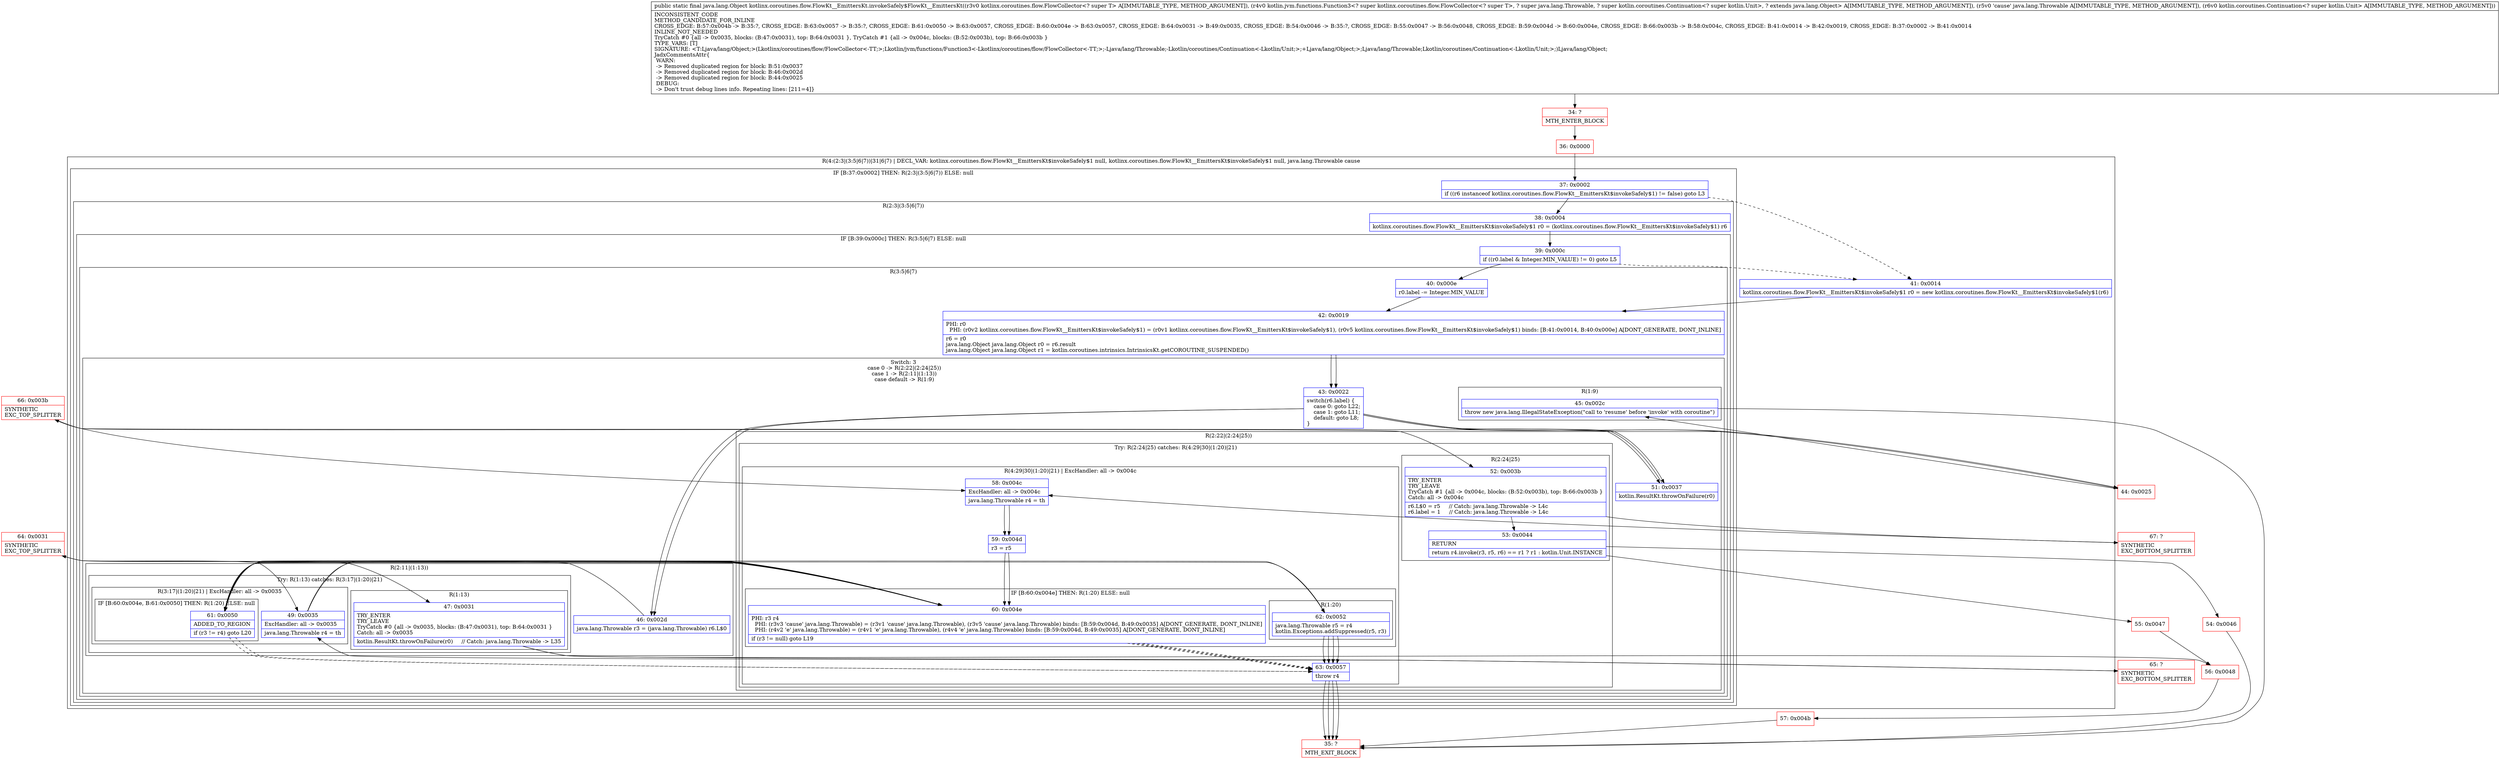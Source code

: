 digraph "CFG forkotlinx.coroutines.flow.FlowKt__EmittersKt.invokeSafely$FlowKt__EmittersKt(Lkotlinx\/coroutines\/flow\/FlowCollector;Lkotlin\/jvm\/functions\/Function3;Ljava\/lang\/Throwable;Lkotlin\/coroutines\/Continuation;)Ljava\/lang\/Object;" {
subgraph cluster_Region_1517299102 {
label = "R(4:(2:3|(3:5|6|7))|31|6|7) | DECL_VAR: kotlinx.coroutines.flow.FlowKt__EmittersKt$invokeSafely$1 null, kotlinx.coroutines.flow.FlowKt__EmittersKt$invokeSafely$1 null, java.lang.Throwable cause\l";
node [shape=record,color=blue];
subgraph cluster_IfRegion_1492611547 {
label = "IF [B:37:0x0002] THEN: R(2:3|(3:5|6|7)) ELSE: null";
node [shape=record,color=blue];
Node_37 [shape=record,label="{37\:\ 0x0002|if ((r6 instanceof kotlinx.coroutines.flow.FlowKt__EmittersKt$invokeSafely$1) != false) goto L3\l}"];
subgraph cluster_Region_1796610947 {
label = "R(2:3|(3:5|6|7))";
node [shape=record,color=blue];
Node_38 [shape=record,label="{38\:\ 0x0004|kotlinx.coroutines.flow.FlowKt__EmittersKt$invokeSafely$1 r0 = (kotlinx.coroutines.flow.FlowKt__EmittersKt$invokeSafely$1) r6\l}"];
subgraph cluster_IfRegion_1087371119 {
label = "IF [B:39:0x000c] THEN: R(3:5|6|7) ELSE: null";
node [shape=record,color=blue];
Node_39 [shape=record,label="{39\:\ 0x000c|if ((r0.label & Integer.MIN_VALUE) != 0) goto L5\l}"];
subgraph cluster_Region_1718095010 {
label = "R(3:5|6|7)";
node [shape=record,color=blue];
Node_40 [shape=record,label="{40\:\ 0x000e|r0.label \-= Integer.MIN_VALUE\l}"];
Node_42 [shape=record,label="{42\:\ 0x0019|PHI: r0 \l  PHI: (r0v2 kotlinx.coroutines.flow.FlowKt__EmittersKt$invokeSafely$1) = (r0v1 kotlinx.coroutines.flow.FlowKt__EmittersKt$invokeSafely$1), (r0v5 kotlinx.coroutines.flow.FlowKt__EmittersKt$invokeSafely$1) binds: [B:41:0x0014, B:40:0x000e] A[DONT_GENERATE, DONT_INLINE]\l|r6 = r0\ljava.lang.Object java.lang.Object r0 = r6.result\ljava.lang.Object java.lang.Object r1 = kotlin.coroutines.intrinsics.IntrinsicsKt.getCOROUTINE_SUSPENDED()\l}"];
subgraph cluster_SwitchRegion_1981022345 {
label = "Switch: 3
 case 0 -> R(2:22|(2:24|25))
 case 1 -> R(2:11|(1:13))
 case default -> R(1:9)";
node [shape=record,color=blue];
Node_43 [shape=record,label="{43\:\ 0x0022|switch(r6.label) \{\l    case 0: goto L22;\l    case 1: goto L11;\l    default: goto L8;\l\}\l}"];
subgraph cluster_Region_107943560 {
label = "R(2:22|(2:24|25))";
node [shape=record,color=blue];
Node_51 [shape=record,label="{51\:\ 0x0037|kotlin.ResultKt.throwOnFailure(r0)\l}"];
subgraph cluster_TryCatchRegion_526089506 {
label = "Try: R(2:24|25) catches: R(4:29|30|(1:20)|21)";
node [shape=record,color=blue];
subgraph cluster_Region_756258560 {
label = "R(2:24|25)";
node [shape=record,color=blue];
Node_52 [shape=record,label="{52\:\ 0x003b|TRY_ENTER\lTRY_LEAVE\lTryCatch #1 \{all \-\> 0x004c, blocks: (B:52:0x003b), top: B:66:0x003b \}\lCatch: all \-\> 0x004c\l|r6.L$0 = r5     \/\/ Catch: java.lang.Throwable \-\> L4c\lr6.label = 1     \/\/ Catch: java.lang.Throwable \-\> L4c\l}"];
Node_53 [shape=record,label="{53\:\ 0x0044|RETURN\l|return r4.invoke(r3, r5, r6) == r1 ? r1 : kotlin.Unit.INSTANCE\l}"];
}
subgraph cluster_Region_1405791317 {
label = "R(4:29|30|(1:20)|21) | ExcHandler: all \-\> 0x004c\l";
node [shape=record,color=blue];
Node_58 [shape=record,label="{58\:\ 0x004c|ExcHandler: all \-\> 0x004c\l|java.lang.Throwable r4 = th\l}"];
Node_59 [shape=record,label="{59\:\ 0x004d|r3 = r5\l}"];
subgraph cluster_IfRegion_422600289 {
label = "IF [B:60:0x004e] THEN: R(1:20) ELSE: null";
node [shape=record,color=blue];
Node_60 [shape=record,label="{60\:\ 0x004e|PHI: r3 r4 \l  PHI: (r3v3 'cause' java.lang.Throwable) = (r3v1 'cause' java.lang.Throwable), (r3v5 'cause' java.lang.Throwable) binds: [B:59:0x004d, B:49:0x0035] A[DONT_GENERATE, DONT_INLINE]\l  PHI: (r4v2 'e' java.lang.Throwable) = (r4v1 'e' java.lang.Throwable), (r4v4 'e' java.lang.Throwable) binds: [B:59:0x004d, B:49:0x0035] A[DONT_GENERATE, DONT_INLINE]\l|if (r3 != null) goto L19\l}"];
subgraph cluster_Region_1239128388 {
label = "R(1:20)";
node [shape=record,color=blue];
Node_62 [shape=record,label="{62\:\ 0x0052|java.lang.Throwable r5 = r4\lkotlin.Exceptions.addSuppressed(r5, r3)\l}"];
}
}
Node_63 [shape=record,label="{63\:\ 0x0057|throw r4\l}"];
}
}
}
subgraph cluster_Region_1988250402 {
label = "R(2:11|(1:13))";
node [shape=record,color=blue];
Node_46 [shape=record,label="{46\:\ 0x002d|java.lang.Throwable r3 = (java.lang.Throwable) r6.L$0\l}"];
subgraph cluster_TryCatchRegion_2049613109 {
label = "Try: R(1:13) catches: R(3:17|(1:20)|21)";
node [shape=record,color=blue];
subgraph cluster_Region_938814162 {
label = "R(1:13)";
node [shape=record,color=blue];
Node_47 [shape=record,label="{47\:\ 0x0031|TRY_ENTER\lTRY_LEAVE\lTryCatch #0 \{all \-\> 0x0035, blocks: (B:47:0x0031), top: B:64:0x0031 \}\lCatch: all \-\> 0x0035\l|kotlin.ResultKt.throwOnFailure(r0)     \/\/ Catch: java.lang.Throwable \-\> L35\l}"];
}
subgraph cluster_Region_1172404624 {
label = "R(3:17|(1:20)|21) | ExcHandler: all \-\> 0x0035\l";
node [shape=record,color=blue];
Node_49 [shape=record,label="{49\:\ 0x0035|ExcHandler: all \-\> 0x0035\l|java.lang.Throwable r4 = th\l}"];
subgraph cluster_IfRegion_26717795 {
label = "IF [B:60:0x004e, B:61:0x0050] THEN: R(1:20) ELSE: null";
node [shape=record,color=blue];
Node_60 [shape=record,label="{60\:\ 0x004e|PHI: r3 r4 \l  PHI: (r3v3 'cause' java.lang.Throwable) = (r3v1 'cause' java.lang.Throwable), (r3v5 'cause' java.lang.Throwable) binds: [B:59:0x004d, B:49:0x0035] A[DONT_GENERATE, DONT_INLINE]\l  PHI: (r4v2 'e' java.lang.Throwable) = (r4v1 'e' java.lang.Throwable), (r4v4 'e' java.lang.Throwable) binds: [B:59:0x004d, B:49:0x0035] A[DONT_GENERATE, DONT_INLINE]\l|if (r3 != null) goto L19\l}"];
Node_61 [shape=record,label="{61\:\ 0x0050|ADDED_TO_REGION\l|if (r3 != r4) goto L20\l}"];
subgraph cluster_Region_931007905 {
label = "R(1:20)";
node [shape=record,color=blue];
Node_62 [shape=record,label="{62\:\ 0x0052|java.lang.Throwable r5 = r4\lkotlin.Exceptions.addSuppressed(r5, r3)\l}"];
}
}
Node_63 [shape=record,label="{63\:\ 0x0057|throw r4\l}"];
}
}
}
subgraph cluster_Region_441396070 {
label = "R(1:9)";
node [shape=record,color=blue];
Node_45 [shape=record,label="{45\:\ 0x002c|throw new java.lang.IllegalStateException(\"call to 'resume' before 'invoke' with coroutine\")\l}"];
}
}
}
}
}
}
Node_41 [shape=record,label="{41\:\ 0x0014|kotlinx.coroutines.flow.FlowKt__EmittersKt$invokeSafely$1 r0 = new kotlinx.coroutines.flow.FlowKt__EmittersKt$invokeSafely$1(r6)\l}"];
Node_42 [shape=record,label="{42\:\ 0x0019|PHI: r0 \l  PHI: (r0v2 kotlinx.coroutines.flow.FlowKt__EmittersKt$invokeSafely$1) = (r0v1 kotlinx.coroutines.flow.FlowKt__EmittersKt$invokeSafely$1), (r0v5 kotlinx.coroutines.flow.FlowKt__EmittersKt$invokeSafely$1) binds: [B:41:0x0014, B:40:0x000e] A[DONT_GENERATE, DONT_INLINE]\l|r6 = r0\ljava.lang.Object java.lang.Object r0 = r6.result\ljava.lang.Object java.lang.Object r1 = kotlin.coroutines.intrinsics.IntrinsicsKt.getCOROUTINE_SUSPENDED()\l}"];
subgraph cluster_SwitchRegion_1344881740 {
label = "Switch: 0";
node [shape=record,color=blue];
Node_43 [shape=record,label="{43\:\ 0x0022|switch(r6.label) \{\l    case 0: goto L22;\l    case 1: goto L11;\l    default: goto L8;\l\}\l}"];
}
}
subgraph cluster_Region_1172404624 {
label = "R(3:17|(1:20)|21) | ExcHandler: all \-\> 0x0035\l";
node [shape=record,color=blue];
Node_49 [shape=record,label="{49\:\ 0x0035|ExcHandler: all \-\> 0x0035\l|java.lang.Throwable r4 = th\l}"];
subgraph cluster_IfRegion_26717795 {
label = "IF [B:60:0x004e, B:61:0x0050] THEN: R(1:20) ELSE: null";
node [shape=record,color=blue];
Node_60 [shape=record,label="{60\:\ 0x004e|PHI: r3 r4 \l  PHI: (r3v3 'cause' java.lang.Throwable) = (r3v1 'cause' java.lang.Throwable), (r3v5 'cause' java.lang.Throwable) binds: [B:59:0x004d, B:49:0x0035] A[DONT_GENERATE, DONT_INLINE]\l  PHI: (r4v2 'e' java.lang.Throwable) = (r4v1 'e' java.lang.Throwable), (r4v4 'e' java.lang.Throwable) binds: [B:59:0x004d, B:49:0x0035] A[DONT_GENERATE, DONT_INLINE]\l|if (r3 != null) goto L19\l}"];
Node_61 [shape=record,label="{61\:\ 0x0050|ADDED_TO_REGION\l|if (r3 != r4) goto L20\l}"];
subgraph cluster_Region_931007905 {
label = "R(1:20)";
node [shape=record,color=blue];
Node_62 [shape=record,label="{62\:\ 0x0052|java.lang.Throwable r5 = r4\lkotlin.Exceptions.addSuppressed(r5, r3)\l}"];
}
}
Node_63 [shape=record,label="{63\:\ 0x0057|throw r4\l}"];
}
subgraph cluster_Region_1405791317 {
label = "R(4:29|30|(1:20)|21) | ExcHandler: all \-\> 0x004c\l";
node [shape=record,color=blue];
Node_58 [shape=record,label="{58\:\ 0x004c|ExcHandler: all \-\> 0x004c\l|java.lang.Throwable r4 = th\l}"];
Node_59 [shape=record,label="{59\:\ 0x004d|r3 = r5\l}"];
subgraph cluster_IfRegion_422600289 {
label = "IF [B:60:0x004e] THEN: R(1:20) ELSE: null";
node [shape=record,color=blue];
Node_60 [shape=record,label="{60\:\ 0x004e|PHI: r3 r4 \l  PHI: (r3v3 'cause' java.lang.Throwable) = (r3v1 'cause' java.lang.Throwable), (r3v5 'cause' java.lang.Throwable) binds: [B:59:0x004d, B:49:0x0035] A[DONT_GENERATE, DONT_INLINE]\l  PHI: (r4v2 'e' java.lang.Throwable) = (r4v1 'e' java.lang.Throwable), (r4v4 'e' java.lang.Throwable) binds: [B:59:0x004d, B:49:0x0035] A[DONT_GENERATE, DONT_INLINE]\l|if (r3 != null) goto L19\l}"];
subgraph cluster_Region_1239128388 {
label = "R(1:20)";
node [shape=record,color=blue];
Node_62 [shape=record,label="{62\:\ 0x0052|java.lang.Throwable r5 = r4\lkotlin.Exceptions.addSuppressed(r5, r3)\l}"];
}
}
Node_63 [shape=record,label="{63\:\ 0x0057|throw r4\l}"];
}
Node_34 [shape=record,color=red,label="{34\:\ ?|MTH_ENTER_BLOCK\l}"];
Node_36 [shape=record,color=red,label="{36\:\ 0x0000}"];
Node_44 [shape=record,color=red,label="{44\:\ 0x0025}"];
Node_35 [shape=record,color=red,label="{35\:\ ?|MTH_EXIT_BLOCK\l}"];
Node_64 [shape=record,color=red,label="{64\:\ 0x0031|SYNTHETIC\lEXC_TOP_SPLITTER\l}"];
Node_56 [shape=record,color=red,label="{56\:\ 0x0048}"];
Node_57 [shape=record,color=red,label="{57\:\ 0x004b}"];
Node_65 [shape=record,color=red,label="{65\:\ ?|SYNTHETIC\lEXC_BOTTOM_SPLITTER\l}"];
Node_66 [shape=record,color=red,label="{66\:\ 0x003b|SYNTHETIC\lEXC_TOP_SPLITTER\l}"];
Node_54 [shape=record,color=red,label="{54\:\ 0x0046}"];
Node_55 [shape=record,color=red,label="{55\:\ 0x0047}"];
Node_67 [shape=record,color=red,label="{67\:\ ?|SYNTHETIC\lEXC_BOTTOM_SPLITTER\l}"];
MethodNode[shape=record,label="{public static final java.lang.Object kotlinx.coroutines.flow.FlowKt__EmittersKt.invokeSafely$FlowKt__EmittersKt((r3v0 kotlinx.coroutines.flow.FlowCollector\<? super T\> A[IMMUTABLE_TYPE, METHOD_ARGUMENT]), (r4v0 kotlin.jvm.functions.Function3\<? super kotlinx.coroutines.flow.FlowCollector\<? super T\>, ? super java.lang.Throwable, ? super kotlin.coroutines.Continuation\<? super kotlin.Unit\>, ? extends java.lang.Object\> A[IMMUTABLE_TYPE, METHOD_ARGUMENT]), (r5v0 'cause' java.lang.Throwable A[IMMUTABLE_TYPE, METHOD_ARGUMENT]), (r6v0 kotlin.coroutines.Continuation\<? super kotlin.Unit\> A[IMMUTABLE_TYPE, METHOD_ARGUMENT]))  | INCONSISTENT_CODE\lMETHOD_CANDIDATE_FOR_INLINE\lCROSS_EDGE: B:57:0x004b \-\> B:35:?, CROSS_EDGE: B:63:0x0057 \-\> B:35:?, CROSS_EDGE: B:61:0x0050 \-\> B:63:0x0057, CROSS_EDGE: B:60:0x004e \-\> B:63:0x0057, CROSS_EDGE: B:64:0x0031 \-\> B:49:0x0035, CROSS_EDGE: B:54:0x0046 \-\> B:35:?, CROSS_EDGE: B:55:0x0047 \-\> B:56:0x0048, CROSS_EDGE: B:59:0x004d \-\> B:60:0x004e, CROSS_EDGE: B:66:0x003b \-\> B:58:0x004c, CROSS_EDGE: B:41:0x0014 \-\> B:42:0x0019, CROSS_EDGE: B:37:0x0002 \-\> B:41:0x0014\lINLINE_NOT_NEEDED\lTryCatch #0 \{all \-\> 0x0035, blocks: (B:47:0x0031), top: B:64:0x0031 \}, TryCatch #1 \{all \-\> 0x004c, blocks: (B:52:0x003b), top: B:66:0x003b \}\lTYPE_VARS: [T]\lSIGNATURE: \<T:Ljava\/lang\/Object;\>(Lkotlinx\/coroutines\/flow\/FlowCollector\<\-TT;\>;Lkotlin\/jvm\/functions\/Function3\<\-Lkotlinx\/coroutines\/flow\/FlowCollector\<\-TT;\>;\-Ljava\/lang\/Throwable;\-Lkotlin\/coroutines\/Continuation\<\-Lkotlin\/Unit;\>;+Ljava\/lang\/Object;\>;Ljava\/lang\/Throwable;Lkotlin\/coroutines\/Continuation\<\-Lkotlin\/Unit;\>;)Ljava\/lang\/Object;\lJadxCommentsAttr\{\l WARN: \l \-\> Removed duplicated region for block: B:51:0x0037 \l \-\> Removed duplicated region for block: B:46:0x002d \l \-\> Removed duplicated region for block: B:44:0x0025 \l DEBUG: \l \-\> Don't trust debug lines info. Repeating lines: [211=4]\}\l}"];
MethodNode -> Node_34;Node_37 -> Node_38;
Node_37 -> Node_41[style=dashed];
Node_38 -> Node_39;
Node_39 -> Node_40;
Node_39 -> Node_41[style=dashed];
Node_40 -> Node_42;
Node_42 -> Node_43;
Node_43 -> Node_44;
Node_43 -> Node_46;
Node_43 -> Node_51;
Node_51 -> Node_66;
Node_52 -> Node_53;
Node_52 -> Node_67;
Node_53 -> Node_54;
Node_53 -> Node_55;
Node_58 -> Node_59;
Node_59 -> Node_60;
Node_60 -> Node_61;
Node_60 -> Node_63[style=dashed];
Node_62 -> Node_63;
Node_63 -> Node_35;
Node_46 -> Node_64;
Node_47 -> Node_56;
Node_47 -> Node_65;
Node_49 -> Node_60;
Node_60 -> Node_61;
Node_60 -> Node_63[style=dashed];
Node_61 -> Node_62;
Node_61 -> Node_63[style=dashed];
Node_62 -> Node_63;
Node_63 -> Node_35;
Node_45 -> Node_35;
Node_41 -> Node_42;
Node_42 -> Node_43;
Node_43 -> Node_44;
Node_43 -> Node_46;
Node_43 -> Node_51;
Node_49 -> Node_60;
Node_60 -> Node_61;
Node_60 -> Node_63[style=dashed];
Node_61 -> Node_62;
Node_61 -> Node_63[style=dashed];
Node_62 -> Node_63;
Node_63 -> Node_35;
Node_58 -> Node_59;
Node_59 -> Node_60;
Node_60 -> Node_61;
Node_60 -> Node_63[style=dashed];
Node_62 -> Node_63;
Node_63 -> Node_35;
Node_34 -> Node_36;
Node_36 -> Node_37;
Node_44 -> Node_45;
Node_64 -> Node_47;
Node_64 -> Node_49;
Node_56 -> Node_57;
Node_57 -> Node_35;
Node_65 -> Node_49;
Node_66 -> Node_52;
Node_66 -> Node_58;
Node_54 -> Node_35;
Node_55 -> Node_56;
Node_67 -> Node_58;
}

